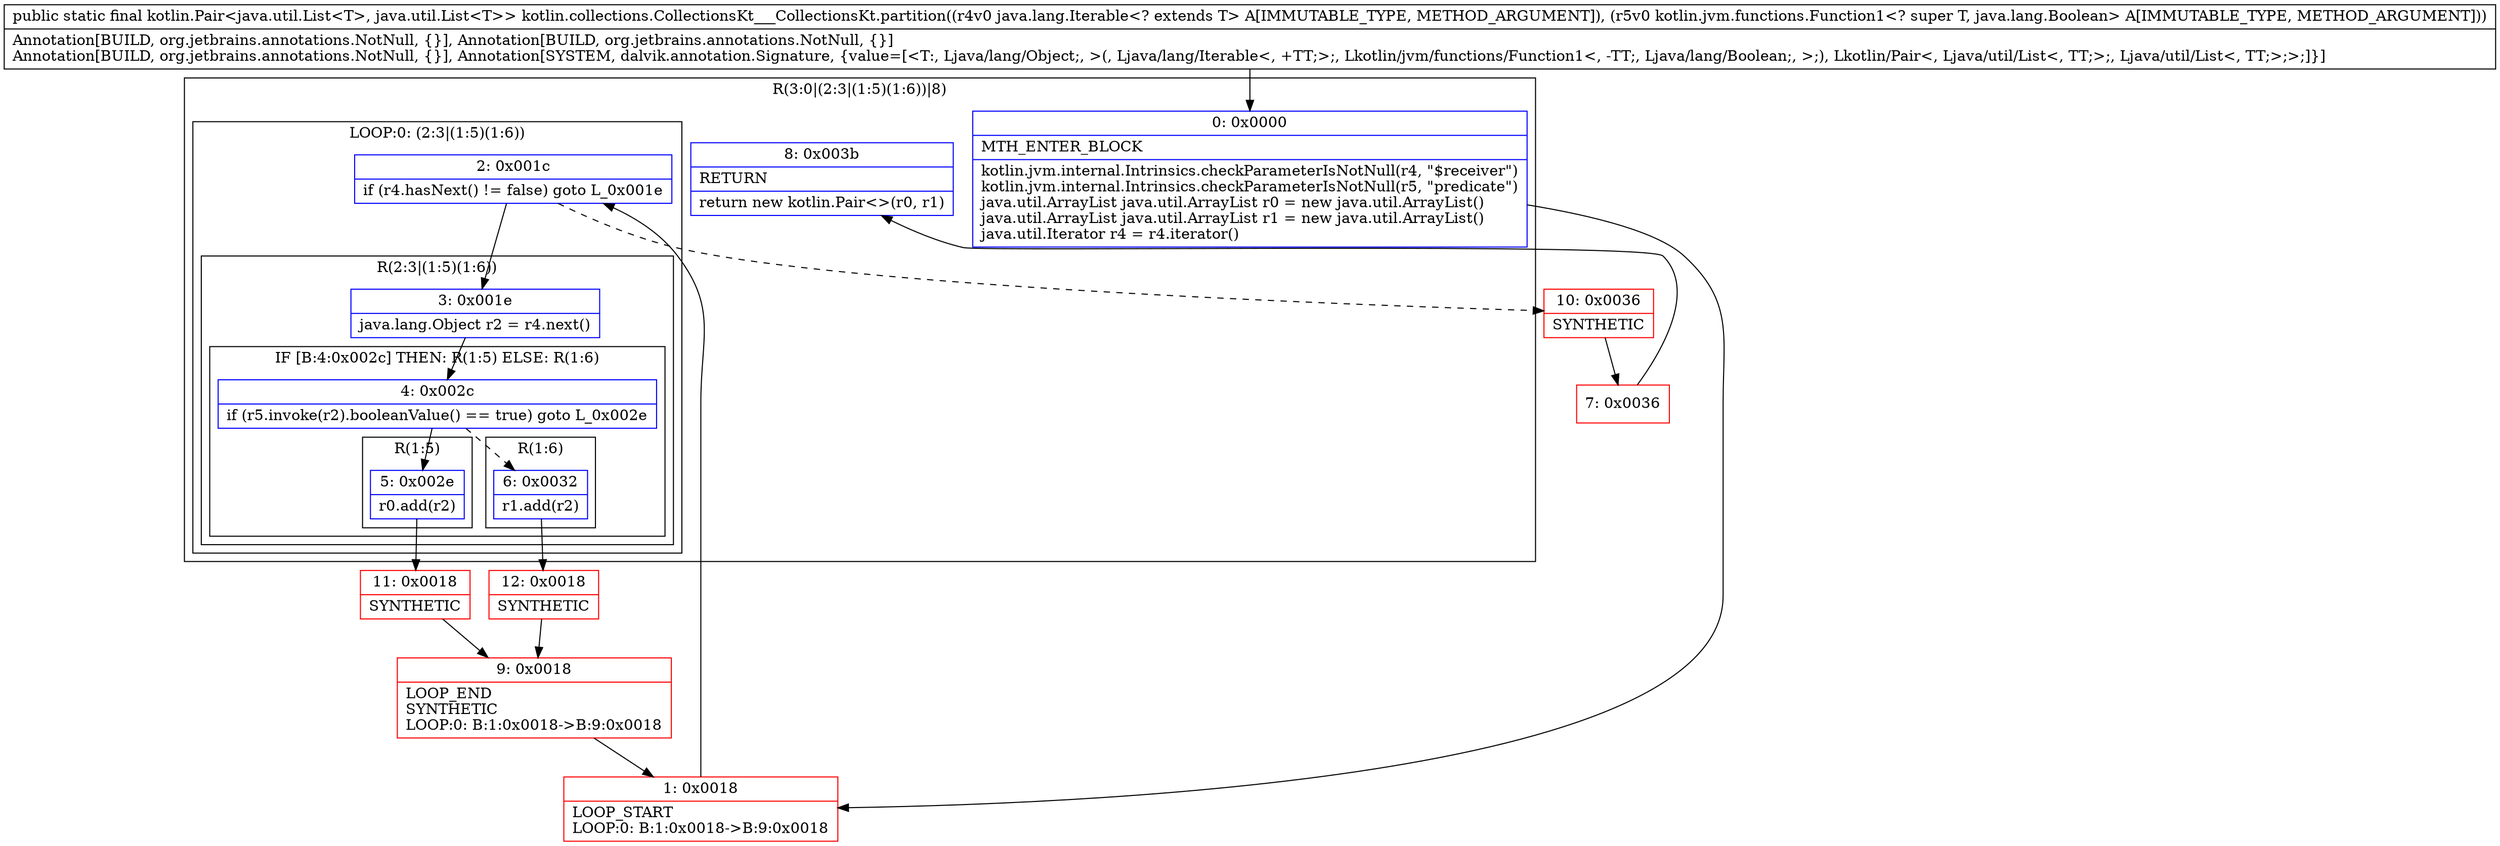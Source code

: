 digraph "CFG forkotlin.collections.CollectionsKt___CollectionsKt.partition(Ljava\/lang\/Iterable;Lkotlin\/jvm\/functions\/Function1;)Lkotlin\/Pair;" {
subgraph cluster_Region_1942556261 {
label = "R(3:0|(2:3|(1:5)(1:6))|8)";
node [shape=record,color=blue];
Node_0 [shape=record,label="{0\:\ 0x0000|MTH_ENTER_BLOCK\l|kotlin.jvm.internal.Intrinsics.checkParameterIsNotNull(r4, \"$receiver\")\lkotlin.jvm.internal.Intrinsics.checkParameterIsNotNull(r5, \"predicate\")\ljava.util.ArrayList java.util.ArrayList r0 = new java.util.ArrayList()\ljava.util.ArrayList java.util.ArrayList r1 = new java.util.ArrayList()\ljava.util.Iterator r4 = r4.iterator()\l}"];
subgraph cluster_LoopRegion_302566813 {
label = "LOOP:0: (2:3|(1:5)(1:6))";
node [shape=record,color=blue];
Node_2 [shape=record,label="{2\:\ 0x001c|if (r4.hasNext() != false) goto L_0x001e\l}"];
subgraph cluster_Region_97562706 {
label = "R(2:3|(1:5)(1:6))";
node [shape=record,color=blue];
Node_3 [shape=record,label="{3\:\ 0x001e|java.lang.Object r2 = r4.next()\l}"];
subgraph cluster_IfRegion_1818176541 {
label = "IF [B:4:0x002c] THEN: R(1:5) ELSE: R(1:6)";
node [shape=record,color=blue];
Node_4 [shape=record,label="{4\:\ 0x002c|if (r5.invoke(r2).booleanValue() == true) goto L_0x002e\l}"];
subgraph cluster_Region_1552501757 {
label = "R(1:5)";
node [shape=record,color=blue];
Node_5 [shape=record,label="{5\:\ 0x002e|r0.add(r2)\l}"];
}
subgraph cluster_Region_1939954948 {
label = "R(1:6)";
node [shape=record,color=blue];
Node_6 [shape=record,label="{6\:\ 0x0032|r1.add(r2)\l}"];
}
}
}
}
Node_8 [shape=record,label="{8\:\ 0x003b|RETURN\l|return new kotlin.Pair\<\>(r0, r1)\l}"];
}
Node_1 [shape=record,color=red,label="{1\:\ 0x0018|LOOP_START\lLOOP:0: B:1:0x0018\-\>B:9:0x0018\l}"];
Node_7 [shape=record,color=red,label="{7\:\ 0x0036}"];
Node_9 [shape=record,color=red,label="{9\:\ 0x0018|LOOP_END\lSYNTHETIC\lLOOP:0: B:1:0x0018\-\>B:9:0x0018\l}"];
Node_10 [shape=record,color=red,label="{10\:\ 0x0036|SYNTHETIC\l}"];
Node_11 [shape=record,color=red,label="{11\:\ 0x0018|SYNTHETIC\l}"];
Node_12 [shape=record,color=red,label="{12\:\ 0x0018|SYNTHETIC\l}"];
MethodNode[shape=record,label="{public static final kotlin.Pair\<java.util.List\<T\>, java.util.List\<T\>\> kotlin.collections.CollectionsKt___CollectionsKt.partition((r4v0 java.lang.Iterable\<? extends T\> A[IMMUTABLE_TYPE, METHOD_ARGUMENT]), (r5v0 kotlin.jvm.functions.Function1\<? super T, java.lang.Boolean\> A[IMMUTABLE_TYPE, METHOD_ARGUMENT]))  | Annotation[BUILD, org.jetbrains.annotations.NotNull, \{\}], Annotation[BUILD, org.jetbrains.annotations.NotNull, \{\}]\lAnnotation[BUILD, org.jetbrains.annotations.NotNull, \{\}], Annotation[SYSTEM, dalvik.annotation.Signature, \{value=[\<T:, Ljava\/lang\/Object;, \>(, Ljava\/lang\/Iterable\<, +TT;\>;, Lkotlin\/jvm\/functions\/Function1\<, \-TT;, Ljava\/lang\/Boolean;, \>;), Lkotlin\/Pair\<, Ljava\/util\/List\<, TT;\>;, Ljava\/util\/List\<, TT;\>;\>;]\}]\l}"];
MethodNode -> Node_0;
Node_0 -> Node_1;
Node_2 -> Node_3;
Node_2 -> Node_10[style=dashed];
Node_3 -> Node_4;
Node_4 -> Node_5;
Node_4 -> Node_6[style=dashed];
Node_5 -> Node_11;
Node_6 -> Node_12;
Node_1 -> Node_2;
Node_7 -> Node_8;
Node_9 -> Node_1;
Node_10 -> Node_7;
Node_11 -> Node_9;
Node_12 -> Node_9;
}


